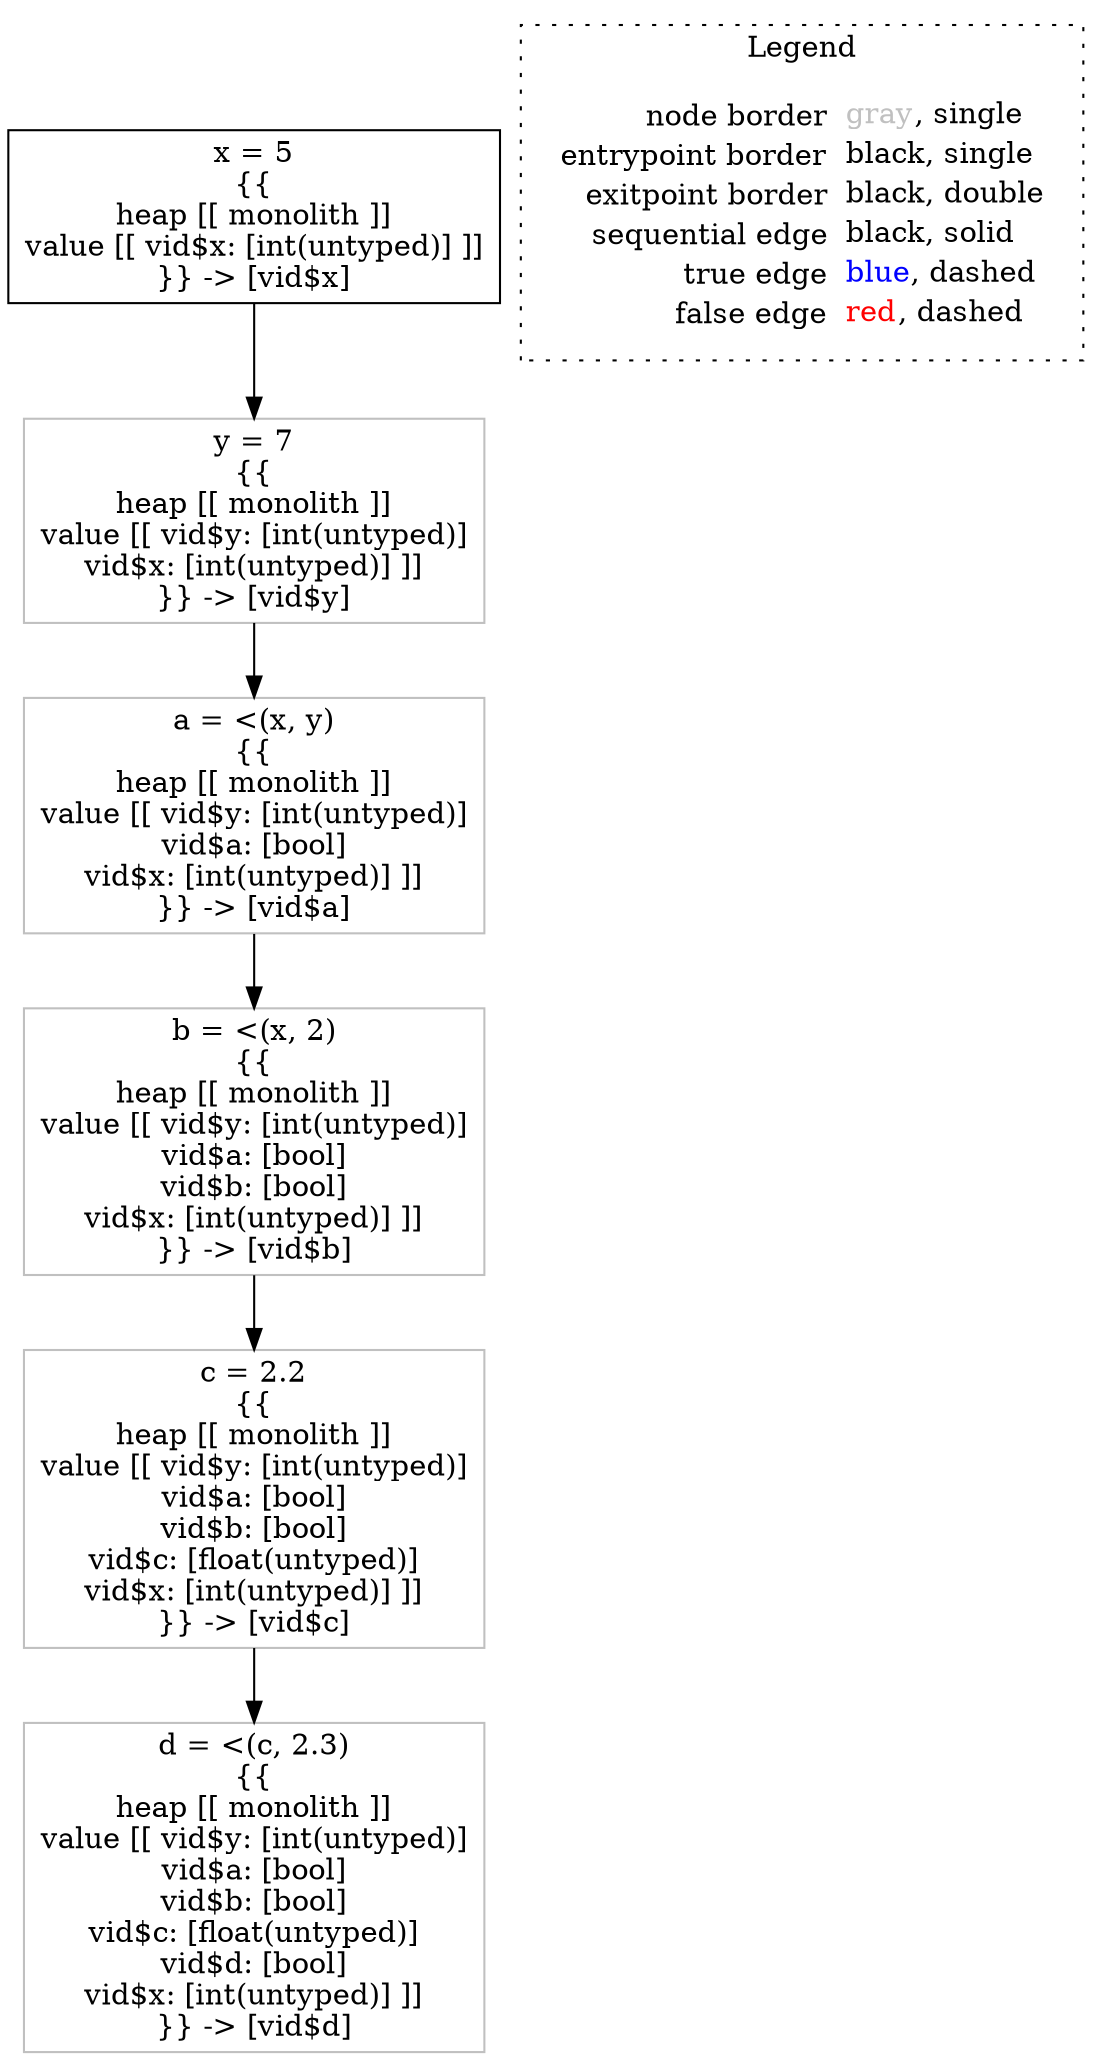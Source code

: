 digraph {
	"node0" [shape="rect",color="black",label=<x = 5<BR/>{{<BR/>heap [[ monolith ]]<BR/>value [[ vid$x: [int(untyped)] ]]<BR/>}} -&gt; [vid$x]>];
	"node1" [shape="rect",color="gray",label=<c = 2.2<BR/>{{<BR/>heap [[ monolith ]]<BR/>value [[ vid$y: [int(untyped)]<BR/>vid$a: [bool]<BR/>vid$b: [bool]<BR/>vid$c: [float(untyped)]<BR/>vid$x: [int(untyped)] ]]<BR/>}} -&gt; [vid$c]>];
	"node2" [shape="rect",color="gray",label=<d = &lt;(c, 2.3)<BR/>{{<BR/>heap [[ monolith ]]<BR/>value [[ vid$y: [int(untyped)]<BR/>vid$a: [bool]<BR/>vid$b: [bool]<BR/>vid$c: [float(untyped)]<BR/>vid$d: [bool]<BR/>vid$x: [int(untyped)] ]]<BR/>}} -&gt; [vid$d]>];
	"node3" [shape="rect",color="gray",label=<b = &lt;(x, 2)<BR/>{{<BR/>heap [[ monolith ]]<BR/>value [[ vid$y: [int(untyped)]<BR/>vid$a: [bool]<BR/>vid$b: [bool]<BR/>vid$x: [int(untyped)] ]]<BR/>}} -&gt; [vid$b]>];
	"node4" [shape="rect",color="gray",label=<y = 7<BR/>{{<BR/>heap [[ monolith ]]<BR/>value [[ vid$y: [int(untyped)]<BR/>vid$x: [int(untyped)] ]]<BR/>}} -&gt; [vid$y]>];
	"node5" [shape="rect",color="gray",label=<a = &lt;(x, y)<BR/>{{<BR/>heap [[ monolith ]]<BR/>value [[ vid$y: [int(untyped)]<BR/>vid$a: [bool]<BR/>vid$x: [int(untyped)] ]]<BR/>}} -&gt; [vid$a]>];
	"node1" -> "node2" [color="black"];
	"node3" -> "node1" [color="black"];
	"node4" -> "node5" [color="black"];
	"node5" -> "node3" [color="black"];
	"node0" -> "node4" [color="black"];
subgraph cluster_legend {
	label="Legend";
	style=dotted;
	node [shape=plaintext];
	"legend" [label=<<table border="0" cellpadding="2" cellspacing="0" cellborder="0"><tr><td align="right">node border&nbsp;</td><td align="left"><font color="gray">gray</font>, single</td></tr><tr><td align="right">entrypoint border&nbsp;</td><td align="left"><font color="black">black</font>, single</td></tr><tr><td align="right">exitpoint border&nbsp;</td><td align="left"><font color="black">black</font>, double</td></tr><tr><td align="right">sequential edge&nbsp;</td><td align="left"><font color="black">black</font>, solid</td></tr><tr><td align="right">true edge&nbsp;</td><td align="left"><font color="blue">blue</font>, dashed</td></tr><tr><td align="right">false edge&nbsp;</td><td align="left"><font color="red">red</font>, dashed</td></tr></table>>];
}

}
